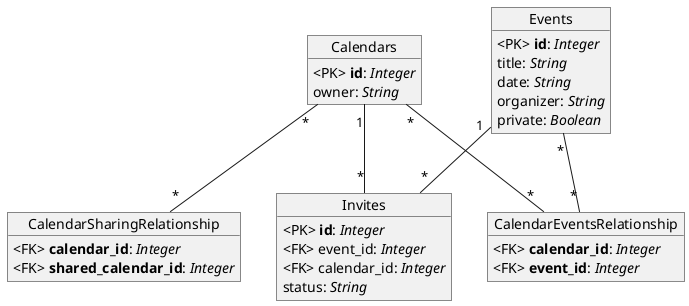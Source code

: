 @startuml "Calendar Database Models"

object "Calendars" as C {
    <PK> **id**: //Integer//
    owner: //String//
}

object "CalendarSharingRelationship" as CSR {
    <FK> **calendar_id**: //Integer//
    <FK> **shared_calendar_id**: //Integer//
}

object "CalendarEventsRelationship" as CER {
    <FK> **calendar_id**: //Integer//
    <FK> **event_id**: //Integer//
}

object "Events" as E {
    <PK> **id**: //Integer//
    title: //String//
    date: //String//
    organizer: //String//
    private: //Boolean//
}

object "Invites" as I {
    <PK> **id**: //Integer//
    <FK> event_id: //Integer//
    <FK> calendar_id: //Integer//
    status: //String//
}

' The calendars who you shared with
C "*" -- "*" CSR
' The (maybe) participating events
C "*" -- "*" CER
E "*" -- "*" CER
' The invites of an event
E "1" -- "*" I
C "1" -- "*" I

@enduml